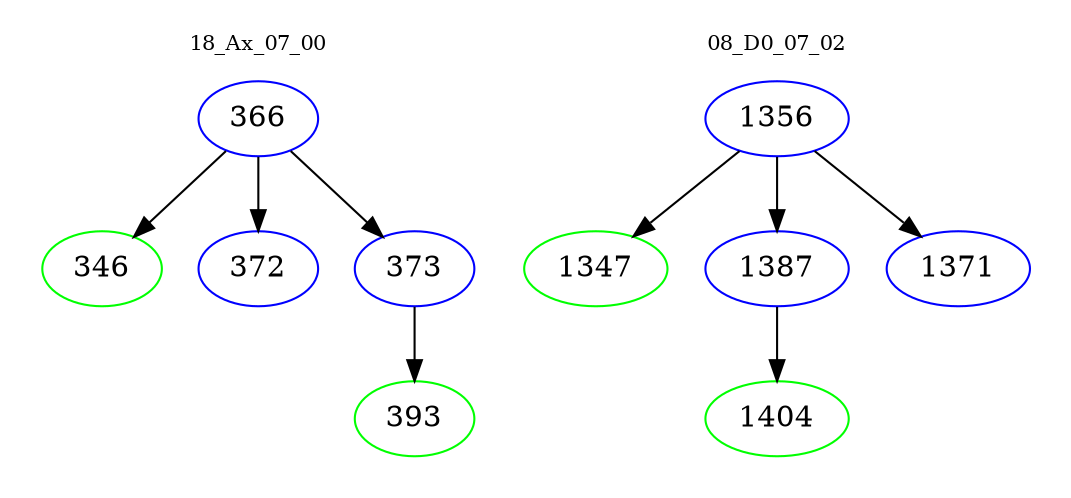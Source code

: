 digraph{
subgraph cluster_0 {
color = white
label = "18_Ax_07_00";
fontsize=10;
T0_366 [label="366", color="blue"]
T0_366 -> T0_346 [color="black"]
T0_346 [label="346", color="green"]
T0_366 -> T0_372 [color="black"]
T0_372 [label="372", color="blue"]
T0_366 -> T0_373 [color="black"]
T0_373 [label="373", color="blue"]
T0_373 -> T0_393 [color="black"]
T0_393 [label="393", color="green"]
}
subgraph cluster_1 {
color = white
label = "08_D0_07_02";
fontsize=10;
T1_1356 [label="1356", color="blue"]
T1_1356 -> T1_1347 [color="black"]
T1_1347 [label="1347", color="green"]
T1_1356 -> T1_1387 [color="black"]
T1_1387 [label="1387", color="blue"]
T1_1387 -> T1_1404 [color="black"]
T1_1404 [label="1404", color="green"]
T1_1356 -> T1_1371 [color="black"]
T1_1371 [label="1371", color="blue"]
}
}
